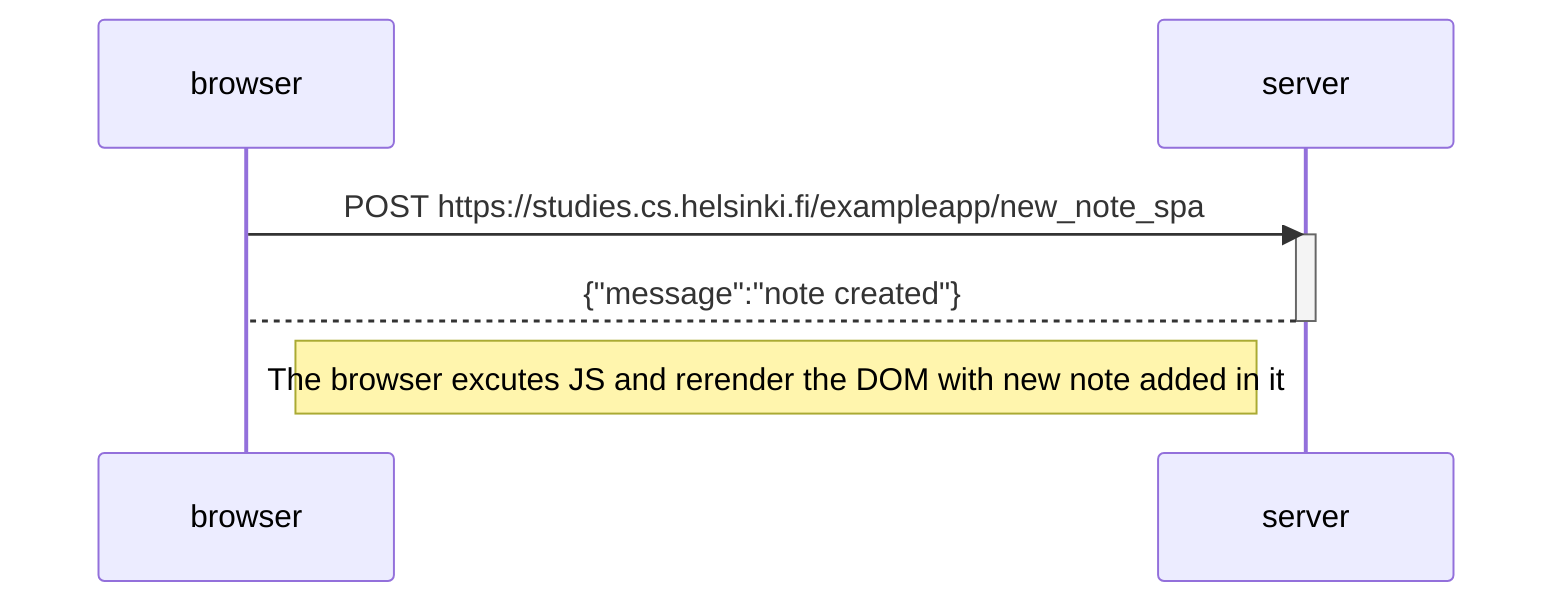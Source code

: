 sequenceDiagram
    participant browser
    participant server
    browser->>server: POST https://studies.cs.helsinki.fi/exampleapp/new_note_spa
    activate server
    server-->browser: {"message":"note created"}
    deactivate server
       

    Note right of browser: The browser excutes JS and rerender the DOM with new note added in it